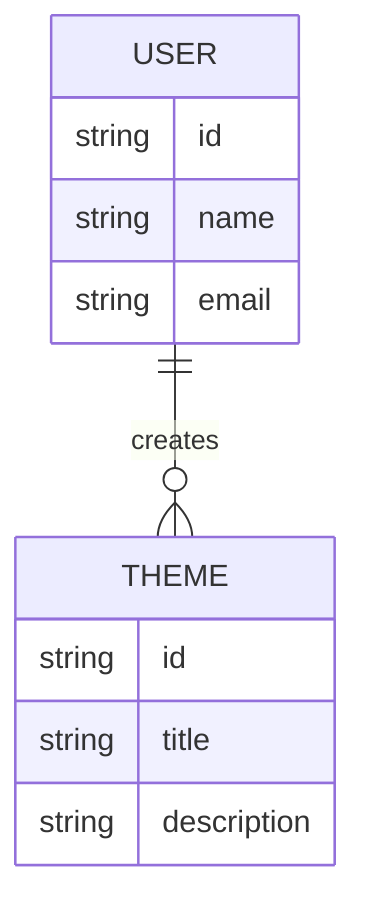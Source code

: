 erDiagram
    USER ||--o{ THEME : creates
    USER {
        string id
        string name
        string email
    }
    THEME {
        string id
        string title
        string description
    }